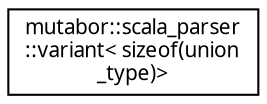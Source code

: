 digraph "Grafische Darstellung der Klassenhierarchie"
{
  edge [fontname="Sans",fontsize="10",labelfontname="Sans",labelfontsize="10"];
  node [fontname="Sans",fontsize="10",shape=record];
  rankdir="LR";
  Node0 [label="mutabor::scala_parser\l::variant\< sizeof(union\l_type)\>",height=0.2,width=0.4,color="black", fillcolor="white", style="filled",URL="$d6/d57/structmutabor_1_1scala__parser_1_1variant.html"];
}
